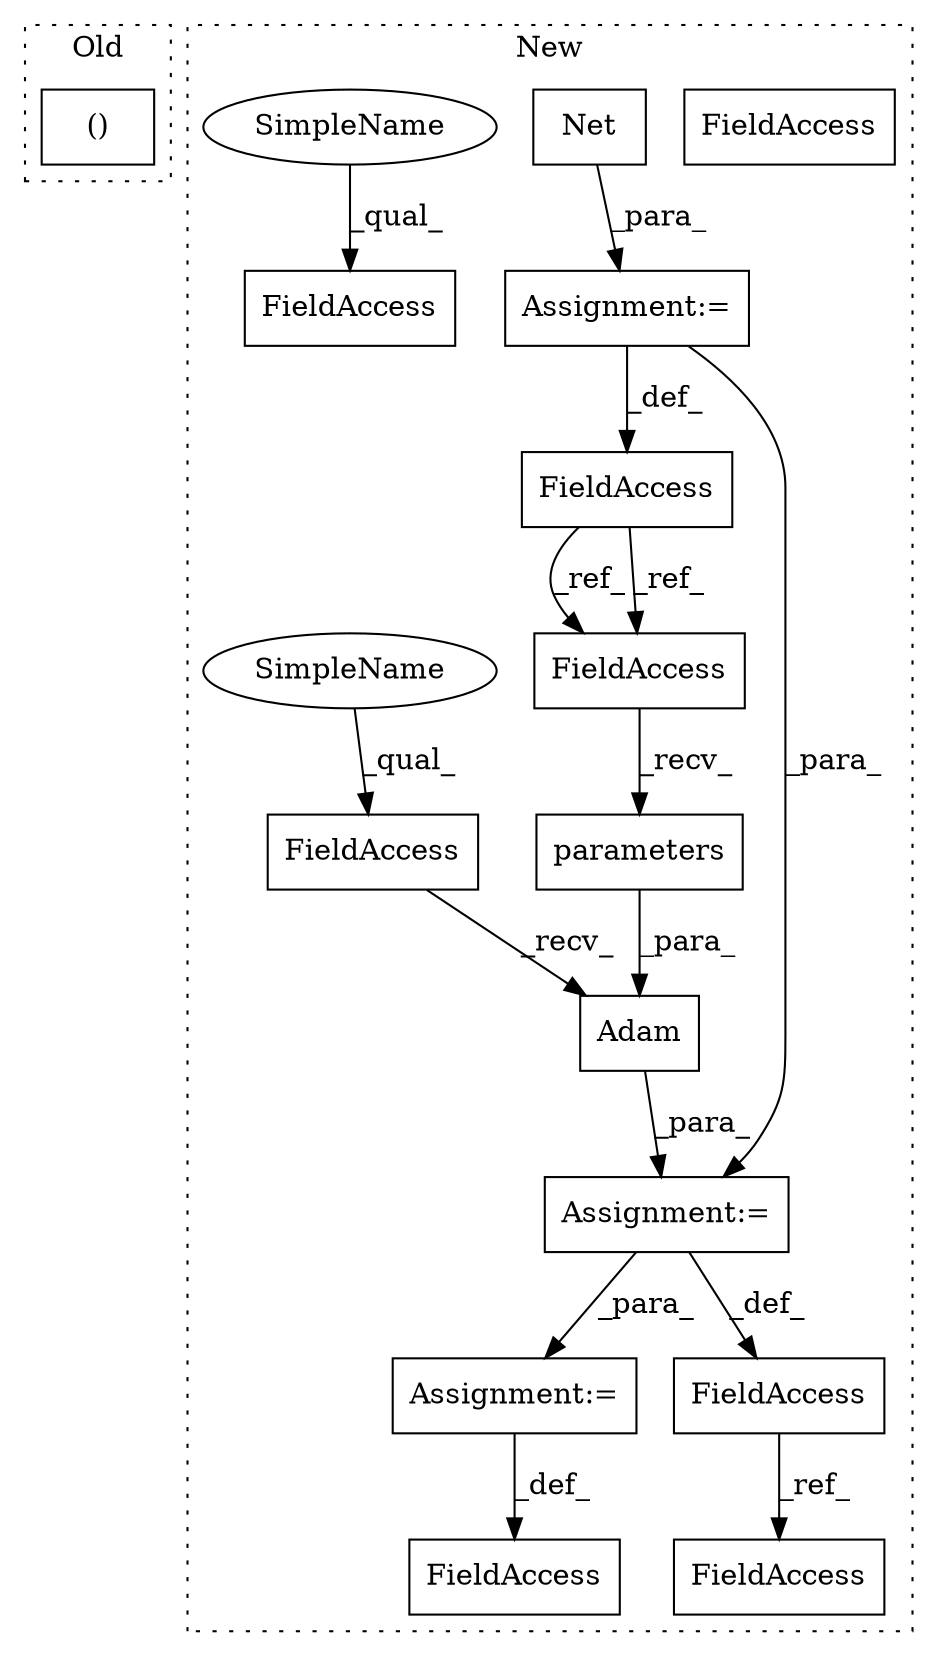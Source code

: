 digraph G {
subgraph cluster0 {
1 [label="()" a="106" s="5342" l="36" shape="box"];
label = "Old";
style="dotted";
}
subgraph cluster1 {
2 [label="Adam" a="32" s="5437,5460" l="5,1" shape="box"];
3 [label="FieldAccess" a="22" s="5425" l="11" shape="box"];
4 [label="Assignment:=" a="7" s="5476" l="1" shape="box"];
5 [label="FieldAccess" a="22" s="5382" l="8" shape="box"];
6 [label="FieldAccess" a="22" s="5467" l="9" shape="box"];
7 [label="Assignment:=" a="7" s="5360" l="1" shape="box"];
8 [label="FieldAccess" a="22" s="5355" l="5" shape="box"];
9 [label="FieldAccess" a="22" s="5442" l="5" shape="box"];
10 [label="parameters" a="32" s="5448" l="12" shape="box"];
11 [label="Net" a="32" s="5361" l="5" shape="box"];
12 [label="FieldAccess" a="22" s="5415" l="9" shape="box"];
13 [label="FieldAccess" a="22" s="5514" l="9" shape="box"];
14 [label="Assignment:=" a="7" s="5424" l="1" shape="box"];
15 [label="FieldAccess" a="22" s="5442" l="5" shape="box"];
16 [label="SimpleName" a="42" s="5425" l="5" shape="ellipse"];
17 [label="SimpleName" a="42" s="5382" l="5" shape="ellipse"];
label = "New";
style="dotted";
}
2 -> 14 [label="_para_"];
3 -> 2 [label="_recv_"];
4 -> 6 [label="_def_"];
7 -> 8 [label="_def_"];
7 -> 14 [label="_para_"];
8 -> 15 [label="_ref_"];
8 -> 15 [label="_ref_"];
10 -> 2 [label="_para_"];
11 -> 7 [label="_para_"];
12 -> 13 [label="_ref_"];
14 -> 4 [label="_para_"];
14 -> 12 [label="_def_"];
15 -> 10 [label="_recv_"];
16 -> 3 [label="_qual_"];
17 -> 5 [label="_qual_"];
}